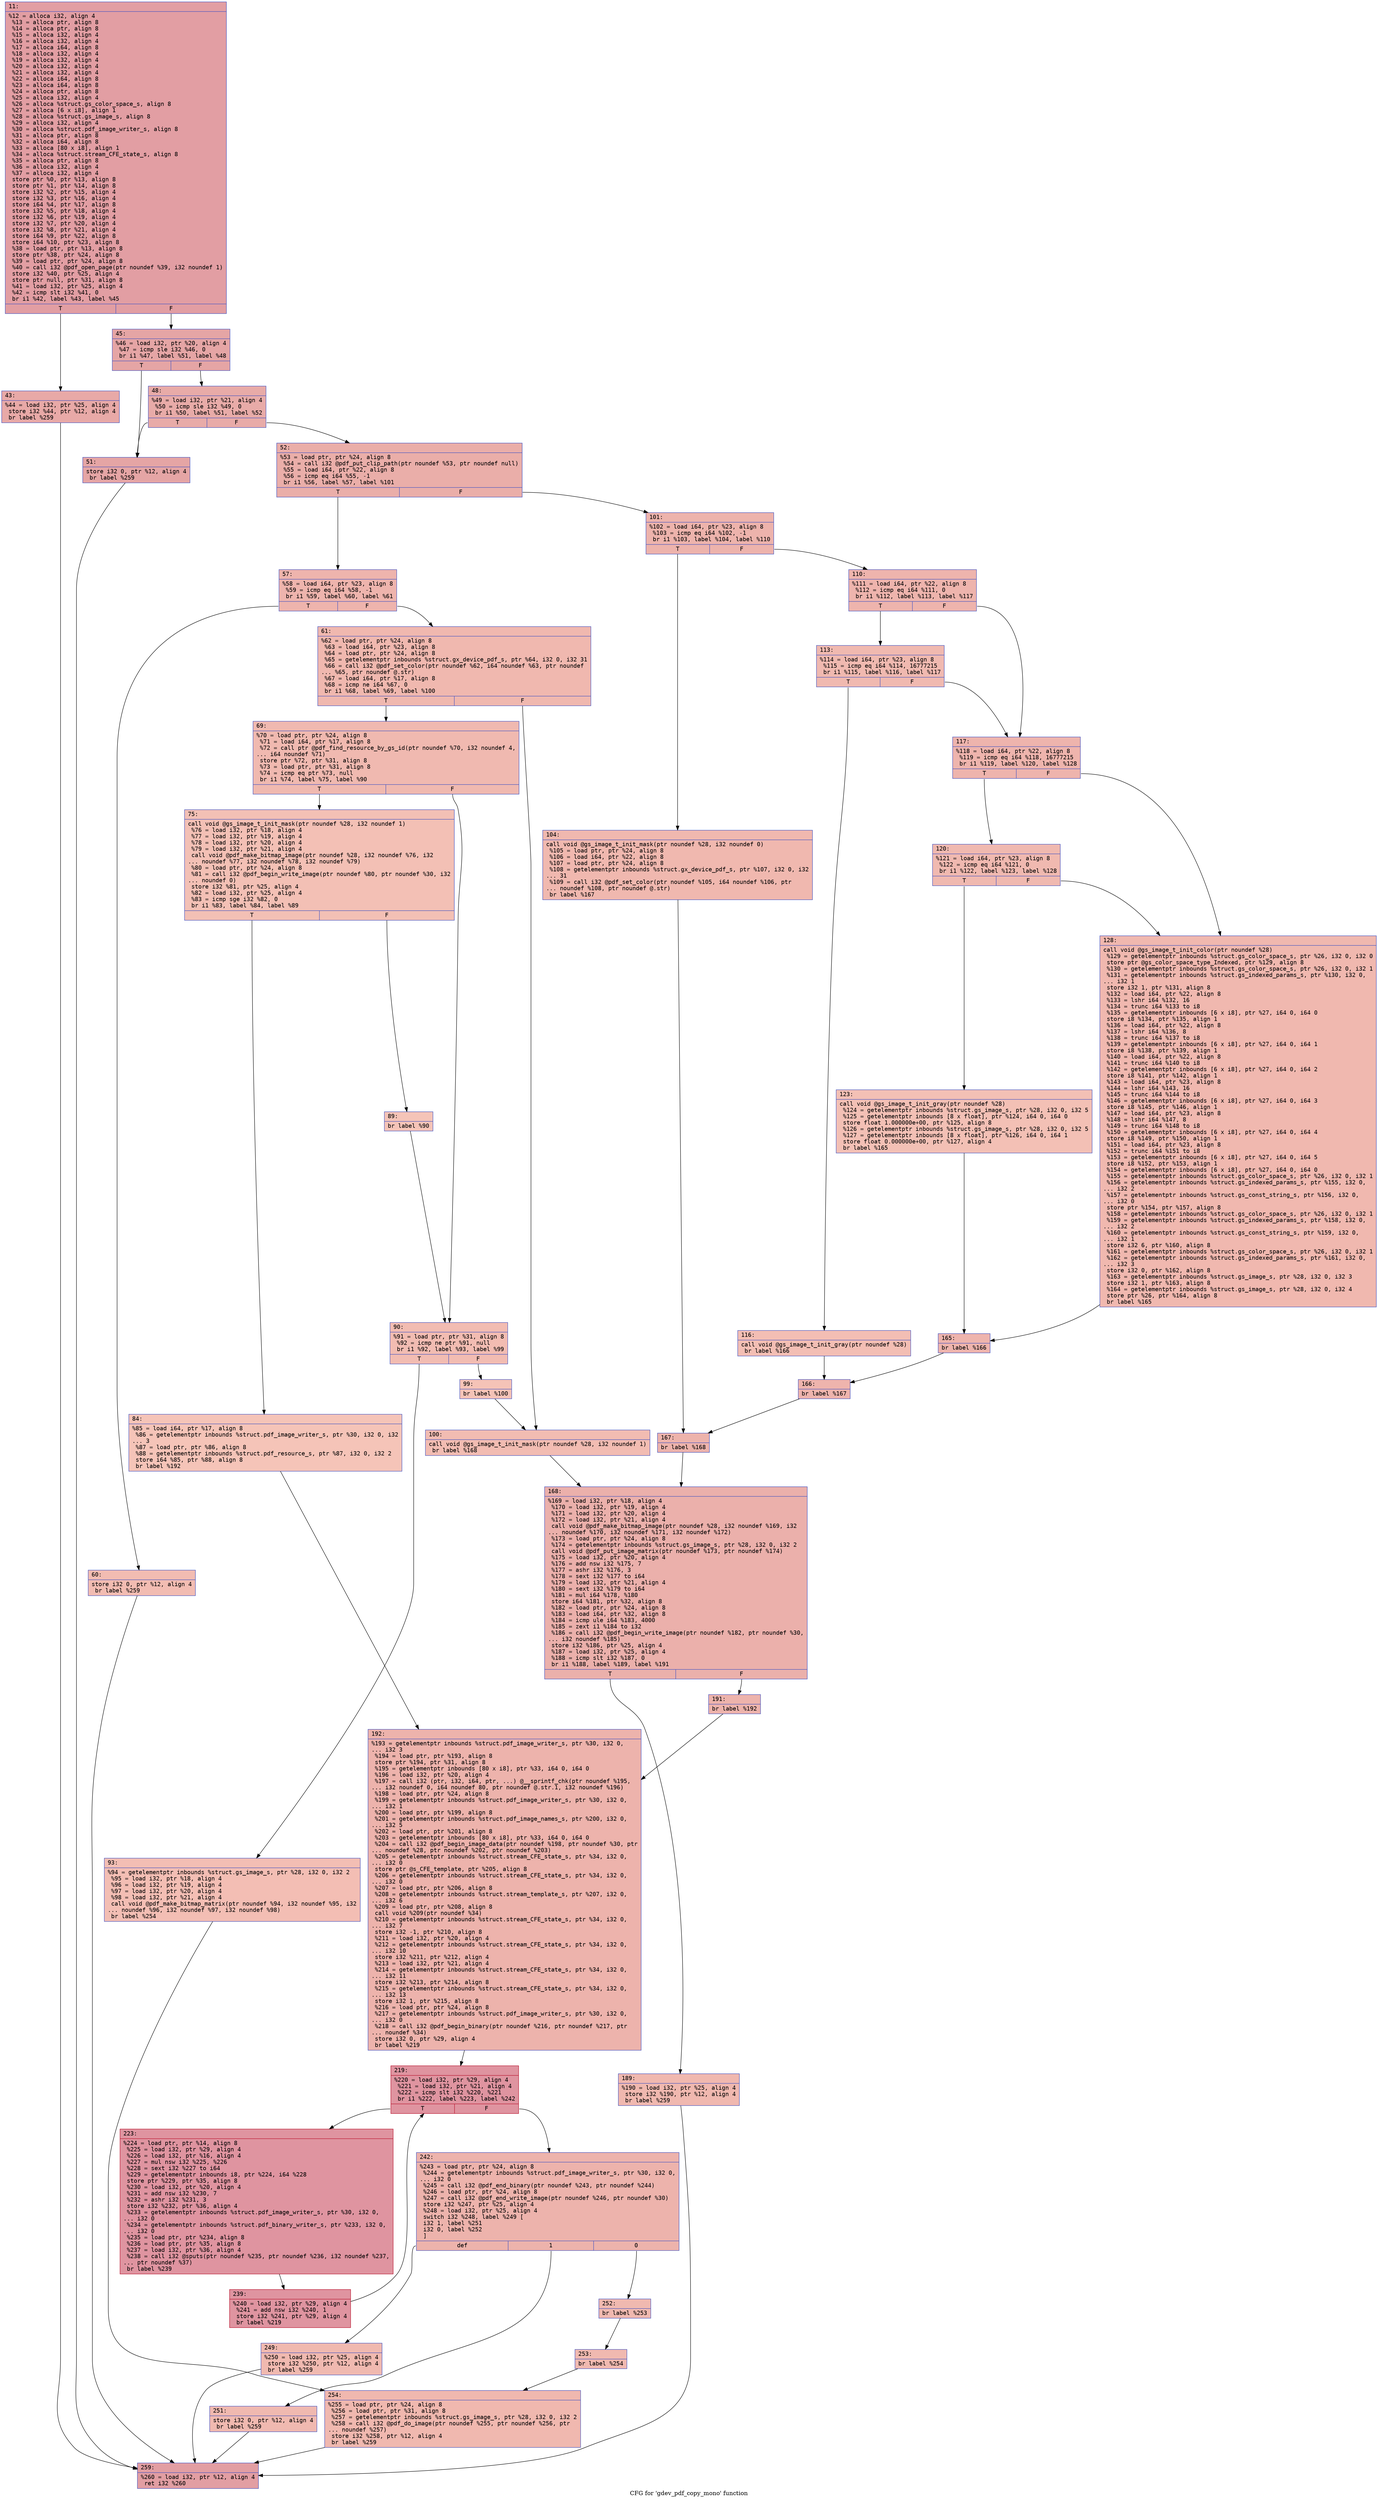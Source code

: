digraph "CFG for 'gdev_pdf_copy_mono' function" {
	label="CFG for 'gdev_pdf_copy_mono' function";

	Node0x6000030323a0 [shape=record,color="#3d50c3ff", style=filled, fillcolor="#be242e70" fontname="Courier",label="{11:\l|  %12 = alloca i32, align 4\l  %13 = alloca ptr, align 8\l  %14 = alloca ptr, align 8\l  %15 = alloca i32, align 4\l  %16 = alloca i32, align 4\l  %17 = alloca i64, align 8\l  %18 = alloca i32, align 4\l  %19 = alloca i32, align 4\l  %20 = alloca i32, align 4\l  %21 = alloca i32, align 4\l  %22 = alloca i64, align 8\l  %23 = alloca i64, align 8\l  %24 = alloca ptr, align 8\l  %25 = alloca i32, align 4\l  %26 = alloca %struct.gs_color_space_s, align 8\l  %27 = alloca [6 x i8], align 1\l  %28 = alloca %struct.gs_image_s, align 8\l  %29 = alloca i32, align 4\l  %30 = alloca %struct.pdf_image_writer_s, align 8\l  %31 = alloca ptr, align 8\l  %32 = alloca i64, align 8\l  %33 = alloca [80 x i8], align 1\l  %34 = alloca %struct.stream_CFE_state_s, align 8\l  %35 = alloca ptr, align 8\l  %36 = alloca i32, align 4\l  %37 = alloca i32, align 4\l  store ptr %0, ptr %13, align 8\l  store ptr %1, ptr %14, align 8\l  store i32 %2, ptr %15, align 4\l  store i32 %3, ptr %16, align 4\l  store i64 %4, ptr %17, align 8\l  store i32 %5, ptr %18, align 4\l  store i32 %6, ptr %19, align 4\l  store i32 %7, ptr %20, align 4\l  store i32 %8, ptr %21, align 4\l  store i64 %9, ptr %22, align 8\l  store i64 %10, ptr %23, align 8\l  %38 = load ptr, ptr %13, align 8\l  store ptr %38, ptr %24, align 8\l  %39 = load ptr, ptr %24, align 8\l  %40 = call i32 @pdf_open_page(ptr noundef %39, i32 noundef 1)\l  store i32 %40, ptr %25, align 4\l  store ptr null, ptr %31, align 8\l  %41 = load i32, ptr %25, align 4\l  %42 = icmp slt i32 %41, 0\l  br i1 %42, label %43, label %45\l|{<s0>T|<s1>F}}"];
	Node0x6000030323a0:s0 -> Node0x6000030323f0[tooltip="11 -> 43\nProbability 37.50%" ];
	Node0x6000030323a0:s1 -> Node0x600003032440[tooltip="11 -> 45\nProbability 62.50%" ];
	Node0x6000030323f0 [shape=record,color="#3d50c3ff", style=filled, fillcolor="#ca3b3770" fontname="Courier",label="{43:\l|  %44 = load i32, ptr %25, align 4\l  store i32 %44, ptr %12, align 4\l  br label %259\l}"];
	Node0x6000030323f0 -> Node0x6000030330c0[tooltip="43 -> 259\nProbability 100.00%" ];
	Node0x600003032440 [shape=record,color="#3d50c3ff", style=filled, fillcolor="#c5333470" fontname="Courier",label="{45:\l|  %46 = load i32, ptr %20, align 4\l  %47 = icmp sle i32 %46, 0\l  br i1 %47, label %51, label %48\l|{<s0>T|<s1>F}}"];
	Node0x600003032440:s0 -> Node0x6000030324e0[tooltip="45 -> 51\nProbability 50.00%" ];
	Node0x600003032440:s1 -> Node0x600003032490[tooltip="45 -> 48\nProbability 50.00%" ];
	Node0x600003032490 [shape=record,color="#3d50c3ff", style=filled, fillcolor="#cc403a70" fontname="Courier",label="{48:\l|  %49 = load i32, ptr %21, align 4\l  %50 = icmp sle i32 %49, 0\l  br i1 %50, label %51, label %52\l|{<s0>T|<s1>F}}"];
	Node0x600003032490:s0 -> Node0x6000030324e0[tooltip="48 -> 51\nProbability 50.00%" ];
	Node0x600003032490:s1 -> Node0x600003032530[tooltip="48 -> 52\nProbability 50.00%" ];
	Node0x6000030324e0 [shape=record,color="#3d50c3ff", style=filled, fillcolor="#c5333470" fontname="Courier",label="{51:\l|  store i32 0, ptr %12, align 4\l  br label %259\l}"];
	Node0x6000030324e0 -> Node0x6000030330c0[tooltip="51 -> 259\nProbability 100.00%" ];
	Node0x600003032530 [shape=record,color="#3d50c3ff", style=filled, fillcolor="#d0473d70" fontname="Courier",label="{52:\l|  %53 = load ptr, ptr %24, align 8\l  %54 = call i32 @pdf_put_clip_path(ptr noundef %53, ptr noundef null)\l  %55 = load i64, ptr %22, align 8\l  %56 = icmp eq i64 %55, -1\l  br i1 %56, label %57, label %101\l|{<s0>T|<s1>F}}"];
	Node0x600003032530:s0 -> Node0x600003032580[tooltip="52 -> 57\nProbability 37.50%" ];
	Node0x600003032530:s1 -> Node0x6000030328f0[tooltip="52 -> 101\nProbability 62.50%" ];
	Node0x600003032580 [shape=record,color="#3d50c3ff", style=filled, fillcolor="#d8564670" fontname="Courier",label="{57:\l|  %58 = load i64, ptr %23, align 8\l  %59 = icmp eq i64 %58, -1\l  br i1 %59, label %60, label %61\l|{<s0>T|<s1>F}}"];
	Node0x600003032580:s0 -> Node0x6000030325d0[tooltip="57 -> 60\nProbability 37.50%" ];
	Node0x600003032580:s1 -> Node0x600003032620[tooltip="57 -> 61\nProbability 62.50%" ];
	Node0x6000030325d0 [shape=record,color="#3d50c3ff", style=filled, fillcolor="#e1675170" fontname="Courier",label="{60:\l|  store i32 0, ptr %12, align 4\l  br label %259\l}"];
	Node0x6000030325d0 -> Node0x6000030330c0[tooltip="60 -> 259\nProbability 100.00%" ];
	Node0x600003032620 [shape=record,color="#3d50c3ff", style=filled, fillcolor="#dc5d4a70" fontname="Courier",label="{61:\l|  %62 = load ptr, ptr %24, align 8\l  %63 = load i64, ptr %23, align 8\l  %64 = load ptr, ptr %24, align 8\l  %65 = getelementptr inbounds %struct.gx_device_pdf_s, ptr %64, i32 0, i32 31\l  %66 = call i32 @pdf_set_color(ptr noundef %62, i64 noundef %63, ptr noundef\l... %65, ptr noundef @.str)\l  %67 = load i64, ptr %17, align 8\l  %68 = icmp ne i64 %67, 0\l  br i1 %68, label %69, label %100\l|{<s0>T|<s1>F}}"];
	Node0x600003032620:s0 -> Node0x600003032670[tooltip="61 -> 69\nProbability 62.50%" ];
	Node0x600003032620:s1 -> Node0x6000030328a0[tooltip="61 -> 100\nProbability 37.50%" ];
	Node0x600003032670 [shape=record,color="#3d50c3ff", style=filled, fillcolor="#de614d70" fontname="Courier",label="{69:\l|  %70 = load ptr, ptr %24, align 8\l  %71 = load i64, ptr %17, align 8\l  %72 = call ptr @pdf_find_resource_by_gs_id(ptr noundef %70, i32 noundef 4,\l... i64 noundef %71)\l  store ptr %72, ptr %31, align 8\l  %73 = load ptr, ptr %31, align 8\l  %74 = icmp eq ptr %73, null\l  br i1 %74, label %75, label %90\l|{<s0>T|<s1>F}}"];
	Node0x600003032670:s0 -> Node0x6000030326c0[tooltip="69 -> 75\nProbability 37.50%" ];
	Node0x600003032670:s1 -> Node0x6000030327b0[tooltip="69 -> 90\nProbability 62.50%" ];
	Node0x6000030326c0 [shape=record,color="#3d50c3ff", style=filled, fillcolor="#e5705870" fontname="Courier",label="{75:\l|  call void @gs_image_t_init_mask(ptr noundef %28, i32 noundef 1)\l  %76 = load i32, ptr %18, align 4\l  %77 = load i32, ptr %19, align 4\l  %78 = load i32, ptr %20, align 4\l  %79 = load i32, ptr %21, align 4\l  call void @pdf_make_bitmap_image(ptr noundef %28, i32 noundef %76, i32\l... noundef %77, i32 noundef %78, i32 noundef %79)\l  %80 = load ptr, ptr %24, align 8\l  %81 = call i32 @pdf_begin_write_image(ptr noundef %80, ptr noundef %30, i32\l... noundef 0)\l  store i32 %81, ptr %25, align 4\l  %82 = load i32, ptr %25, align 4\l  %83 = icmp sge i32 %82, 0\l  br i1 %83, label %84, label %89\l|{<s0>T|<s1>F}}"];
	Node0x6000030326c0:s0 -> Node0x600003032710[tooltip="75 -> 84\nProbability 50.00%" ];
	Node0x6000030326c0:s1 -> Node0x600003032760[tooltip="75 -> 89\nProbability 50.00%" ];
	Node0x600003032710 [shape=record,color="#3d50c3ff", style=filled, fillcolor="#e97a5f70" fontname="Courier",label="{84:\l|  %85 = load i64, ptr %17, align 8\l  %86 = getelementptr inbounds %struct.pdf_image_writer_s, ptr %30, i32 0, i32\l... 3\l  %87 = load ptr, ptr %86, align 8\l  %88 = getelementptr inbounds %struct.pdf_resource_s, ptr %87, i32 0, i32 2\l  store i64 %85, ptr %88, align 8\l  br label %192\l}"];
	Node0x600003032710 -> Node0x600003032da0[tooltip="84 -> 192\nProbability 100.00%" ];
	Node0x600003032760 [shape=record,color="#3d50c3ff", style=filled, fillcolor="#e97a5f70" fontname="Courier",label="{89:\l|  br label %90\l}"];
	Node0x600003032760 -> Node0x6000030327b0[tooltip="89 -> 90\nProbability 100.00%" ];
	Node0x6000030327b0 [shape=record,color="#3d50c3ff", style=filled, fillcolor="#e1675170" fontname="Courier",label="{90:\l|  %91 = load ptr, ptr %31, align 8\l  %92 = icmp ne ptr %91, null\l  br i1 %92, label %93, label %99\l|{<s0>T|<s1>F}}"];
	Node0x6000030327b0:s0 -> Node0x600003032800[tooltip="90 -> 93\nProbability 62.50%" ];
	Node0x6000030327b0:s1 -> Node0x600003032850[tooltip="90 -> 99\nProbability 37.50%" ];
	Node0x600003032800 [shape=record,color="#3d50c3ff", style=filled, fillcolor="#e36c5570" fontname="Courier",label="{93:\l|  %94 = getelementptr inbounds %struct.gs_image_s, ptr %28, i32 0, i32 2\l  %95 = load i32, ptr %18, align 4\l  %96 = load i32, ptr %19, align 4\l  %97 = load i32, ptr %20, align 4\l  %98 = load i32, ptr %21, align 4\l  call void @pdf_make_bitmap_matrix(ptr noundef %94, i32 noundef %95, i32\l... noundef %96, i32 noundef %97, i32 noundef %98)\l  br label %254\l}"];
	Node0x600003032800 -> Node0x600003033070[tooltip="93 -> 254\nProbability 100.00%" ];
	Node0x600003032850 [shape=record,color="#3d50c3ff", style=filled, fillcolor="#e8765c70" fontname="Courier",label="{99:\l|  br label %100\l}"];
	Node0x600003032850 -> Node0x6000030328a0[tooltip="99 -> 100\nProbability 100.00%" ];
	Node0x6000030328a0 [shape=record,color="#3d50c3ff", style=filled, fillcolor="#e1675170" fontname="Courier",label="{100:\l|  call void @gs_image_t_init_mask(ptr noundef %28, i32 noundef 1)\l  br label %168\l}"];
	Node0x6000030328a0 -> Node0x600003032cb0[tooltip="100 -> 168\nProbability 100.00%" ];
	Node0x6000030328f0 [shape=record,color="#3d50c3ff", style=filled, fillcolor="#d6524470" fontname="Courier",label="{101:\l|  %102 = load i64, ptr %23, align 8\l  %103 = icmp eq i64 %102, -1\l  br i1 %103, label %104, label %110\l|{<s0>T|<s1>F}}"];
	Node0x6000030328f0:s0 -> Node0x600003032940[tooltip="101 -> 104\nProbability 37.50%" ];
	Node0x6000030328f0:s1 -> Node0x600003032990[tooltip="101 -> 110\nProbability 62.50%" ];
	Node0x600003032940 [shape=record,color="#3d50c3ff", style=filled, fillcolor="#dc5d4a70" fontname="Courier",label="{104:\l|  call void @gs_image_t_init_mask(ptr noundef %28, i32 noundef 0)\l  %105 = load ptr, ptr %24, align 8\l  %106 = load i64, ptr %22, align 8\l  %107 = load ptr, ptr %24, align 8\l  %108 = getelementptr inbounds %struct.gx_device_pdf_s, ptr %107, i32 0, i32\l... 31\l  %109 = call i32 @pdf_set_color(ptr noundef %105, i64 noundef %106, ptr\l... noundef %108, ptr noundef @.str)\l  br label %167\l}"];
	Node0x600003032940 -> Node0x600003032c60[tooltip="104 -> 167\nProbability 100.00%" ];
	Node0x600003032990 [shape=record,color="#3d50c3ff", style=filled, fillcolor="#d8564670" fontname="Courier",label="{110:\l|  %111 = load i64, ptr %22, align 8\l  %112 = icmp eq i64 %111, 0\l  br i1 %112, label %113, label %117\l|{<s0>T|<s1>F}}"];
	Node0x600003032990:s0 -> Node0x6000030329e0[tooltip="110 -> 113\nProbability 37.50%" ];
	Node0x600003032990:s1 -> Node0x600003032a80[tooltip="110 -> 117\nProbability 62.50%" ];
	Node0x6000030329e0 [shape=record,color="#3d50c3ff", style=filled, fillcolor="#de614d70" fontname="Courier",label="{113:\l|  %114 = load i64, ptr %23, align 8\l  %115 = icmp eq i64 %114, 16777215\l  br i1 %115, label %116, label %117\l|{<s0>T|<s1>F}}"];
	Node0x6000030329e0:s0 -> Node0x600003032a30[tooltip="113 -> 116\nProbability 50.00%" ];
	Node0x6000030329e0:s1 -> Node0x600003032a80[tooltip="113 -> 117\nProbability 50.00%" ];
	Node0x600003032a30 [shape=record,color="#3d50c3ff", style=filled, fillcolor="#e36c5570" fontname="Courier",label="{116:\l|  call void @gs_image_t_init_gray(ptr noundef %28)\l  br label %166\l}"];
	Node0x600003032a30 -> Node0x600003032c10[tooltip="116 -> 166\nProbability 100.00%" ];
	Node0x600003032a80 [shape=record,color="#3d50c3ff", style=filled, fillcolor="#d8564670" fontname="Courier",label="{117:\l|  %118 = load i64, ptr %22, align 8\l  %119 = icmp eq i64 %118, 16777215\l  br i1 %119, label %120, label %128\l|{<s0>T|<s1>F}}"];
	Node0x600003032a80:s0 -> Node0x600003032ad0[tooltip="117 -> 120\nProbability 50.00%" ];
	Node0x600003032a80:s1 -> Node0x600003032b70[tooltip="117 -> 128\nProbability 50.00%" ];
	Node0x600003032ad0 [shape=record,color="#3d50c3ff", style=filled, fillcolor="#de614d70" fontname="Courier",label="{120:\l|  %121 = load i64, ptr %23, align 8\l  %122 = icmp eq i64 %121, 0\l  br i1 %122, label %123, label %128\l|{<s0>T|<s1>F}}"];
	Node0x600003032ad0:s0 -> Node0x600003032b20[tooltip="120 -> 123\nProbability 37.50%" ];
	Node0x600003032ad0:s1 -> Node0x600003032b70[tooltip="120 -> 128\nProbability 62.50%" ];
	Node0x600003032b20 [shape=record,color="#3d50c3ff", style=filled, fillcolor="#e5705870" fontname="Courier",label="{123:\l|  call void @gs_image_t_init_gray(ptr noundef %28)\l  %124 = getelementptr inbounds %struct.gs_image_s, ptr %28, i32 0, i32 5\l  %125 = getelementptr inbounds [8 x float], ptr %124, i64 0, i64 0\l  store float 1.000000e+00, ptr %125, align 8\l  %126 = getelementptr inbounds %struct.gs_image_s, ptr %28, i32 0, i32 5\l  %127 = getelementptr inbounds [8 x float], ptr %126, i64 0, i64 1\l  store float 0.000000e+00, ptr %127, align 4\l  br label %165\l}"];
	Node0x600003032b20 -> Node0x600003032bc0[tooltip="123 -> 165\nProbability 100.00%" ];
	Node0x600003032b70 [shape=record,color="#3d50c3ff", style=filled, fillcolor="#dc5d4a70" fontname="Courier",label="{128:\l|  call void @gs_image_t_init_color(ptr noundef %28)\l  %129 = getelementptr inbounds %struct.gs_color_space_s, ptr %26, i32 0, i32 0\l  store ptr @gs_color_space_type_Indexed, ptr %129, align 8\l  %130 = getelementptr inbounds %struct.gs_color_space_s, ptr %26, i32 0, i32 1\l  %131 = getelementptr inbounds %struct.gs_indexed_params_s, ptr %130, i32 0,\l... i32 1\l  store i32 1, ptr %131, align 8\l  %132 = load i64, ptr %22, align 8\l  %133 = lshr i64 %132, 16\l  %134 = trunc i64 %133 to i8\l  %135 = getelementptr inbounds [6 x i8], ptr %27, i64 0, i64 0\l  store i8 %134, ptr %135, align 1\l  %136 = load i64, ptr %22, align 8\l  %137 = lshr i64 %136, 8\l  %138 = trunc i64 %137 to i8\l  %139 = getelementptr inbounds [6 x i8], ptr %27, i64 0, i64 1\l  store i8 %138, ptr %139, align 1\l  %140 = load i64, ptr %22, align 8\l  %141 = trunc i64 %140 to i8\l  %142 = getelementptr inbounds [6 x i8], ptr %27, i64 0, i64 2\l  store i8 %141, ptr %142, align 1\l  %143 = load i64, ptr %23, align 8\l  %144 = lshr i64 %143, 16\l  %145 = trunc i64 %144 to i8\l  %146 = getelementptr inbounds [6 x i8], ptr %27, i64 0, i64 3\l  store i8 %145, ptr %146, align 1\l  %147 = load i64, ptr %23, align 8\l  %148 = lshr i64 %147, 8\l  %149 = trunc i64 %148 to i8\l  %150 = getelementptr inbounds [6 x i8], ptr %27, i64 0, i64 4\l  store i8 %149, ptr %150, align 1\l  %151 = load i64, ptr %23, align 8\l  %152 = trunc i64 %151 to i8\l  %153 = getelementptr inbounds [6 x i8], ptr %27, i64 0, i64 5\l  store i8 %152, ptr %153, align 1\l  %154 = getelementptr inbounds [6 x i8], ptr %27, i64 0, i64 0\l  %155 = getelementptr inbounds %struct.gs_color_space_s, ptr %26, i32 0, i32 1\l  %156 = getelementptr inbounds %struct.gs_indexed_params_s, ptr %155, i32 0,\l... i32 2\l  %157 = getelementptr inbounds %struct.gs_const_string_s, ptr %156, i32 0,\l... i32 0\l  store ptr %154, ptr %157, align 8\l  %158 = getelementptr inbounds %struct.gs_color_space_s, ptr %26, i32 0, i32 1\l  %159 = getelementptr inbounds %struct.gs_indexed_params_s, ptr %158, i32 0,\l... i32 2\l  %160 = getelementptr inbounds %struct.gs_const_string_s, ptr %159, i32 0,\l... i32 1\l  store i32 6, ptr %160, align 8\l  %161 = getelementptr inbounds %struct.gs_color_space_s, ptr %26, i32 0, i32 1\l  %162 = getelementptr inbounds %struct.gs_indexed_params_s, ptr %161, i32 0,\l... i32 3\l  store i32 0, ptr %162, align 8\l  %163 = getelementptr inbounds %struct.gs_image_s, ptr %28, i32 0, i32 3\l  store i32 1, ptr %163, align 8\l  %164 = getelementptr inbounds %struct.gs_image_s, ptr %28, i32 0, i32 4\l  store ptr %26, ptr %164, align 8\l  br label %165\l}"];
	Node0x600003032b70 -> Node0x600003032bc0[tooltip="128 -> 165\nProbability 100.00%" ];
	Node0x600003032bc0 [shape=record,color="#3d50c3ff", style=filled, fillcolor="#d8564670" fontname="Courier",label="{165:\l|  br label %166\l}"];
	Node0x600003032bc0 -> Node0x600003032c10[tooltip="165 -> 166\nProbability 100.00%" ];
	Node0x600003032c10 [shape=record,color="#3d50c3ff", style=filled, fillcolor="#d8564670" fontname="Courier",label="{166:\l|  br label %167\l}"];
	Node0x600003032c10 -> Node0x600003032c60[tooltip="166 -> 167\nProbability 100.00%" ];
	Node0x600003032c60 [shape=record,color="#3d50c3ff", style=filled, fillcolor="#d6524470" fontname="Courier",label="{167:\l|  br label %168\l}"];
	Node0x600003032c60 -> Node0x600003032cb0[tooltip="167 -> 168\nProbability 100.00%" ];
	Node0x600003032cb0 [shape=record,color="#3d50c3ff", style=filled, fillcolor="#d24b4070" fontname="Courier",label="{168:\l|  %169 = load i32, ptr %18, align 4\l  %170 = load i32, ptr %19, align 4\l  %171 = load i32, ptr %20, align 4\l  %172 = load i32, ptr %21, align 4\l  call void @pdf_make_bitmap_image(ptr noundef %28, i32 noundef %169, i32\l... noundef %170, i32 noundef %171, i32 noundef %172)\l  %173 = load ptr, ptr %24, align 8\l  %174 = getelementptr inbounds %struct.gs_image_s, ptr %28, i32 0, i32 2\l  call void @pdf_put_image_matrix(ptr noundef %173, ptr noundef %174)\l  %175 = load i32, ptr %20, align 4\l  %176 = add nsw i32 %175, 7\l  %177 = ashr i32 %176, 3\l  %178 = sext i32 %177 to i64\l  %179 = load i32, ptr %21, align 4\l  %180 = sext i32 %179 to i64\l  %181 = mul i64 %178, %180\l  store i64 %181, ptr %32, align 8\l  %182 = load ptr, ptr %24, align 8\l  %183 = load i64, ptr %32, align 8\l  %184 = icmp ule i64 %183, 4000\l  %185 = zext i1 %184 to i32\l  %186 = call i32 @pdf_begin_write_image(ptr noundef %182, ptr noundef %30,\l... i32 noundef %185)\l  store i32 %186, ptr %25, align 4\l  %187 = load i32, ptr %25, align 4\l  %188 = icmp slt i32 %187, 0\l  br i1 %188, label %189, label %191\l|{<s0>T|<s1>F}}"];
	Node0x600003032cb0:s0 -> Node0x600003032d00[tooltip="168 -> 189\nProbability 37.50%" ];
	Node0x600003032cb0:s1 -> Node0x600003032d50[tooltip="168 -> 191\nProbability 62.50%" ];
	Node0x600003032d00 [shape=record,color="#3d50c3ff", style=filled, fillcolor="#dc5d4a70" fontname="Courier",label="{189:\l|  %190 = load i32, ptr %25, align 4\l  store i32 %190, ptr %12, align 4\l  br label %259\l}"];
	Node0x600003032d00 -> Node0x6000030330c0[tooltip="189 -> 259\nProbability 100.00%" ];
	Node0x600003032d50 [shape=record,color="#3d50c3ff", style=filled, fillcolor="#d6524470" fontname="Courier",label="{191:\l|  br label %192\l}"];
	Node0x600003032d50 -> Node0x600003032da0[tooltip="191 -> 192\nProbability 100.00%" ];
	Node0x600003032da0 [shape=record,color="#3d50c3ff", style=filled, fillcolor="#d6524470" fontname="Courier",label="{192:\l|  %193 = getelementptr inbounds %struct.pdf_image_writer_s, ptr %30, i32 0,\l... i32 3\l  %194 = load ptr, ptr %193, align 8\l  store ptr %194, ptr %31, align 8\l  %195 = getelementptr inbounds [80 x i8], ptr %33, i64 0, i64 0\l  %196 = load i32, ptr %20, align 4\l  %197 = call i32 (ptr, i32, i64, ptr, ...) @__sprintf_chk(ptr noundef %195,\l... i32 noundef 0, i64 noundef 80, ptr noundef @.str.1, i32 noundef %196)\l  %198 = load ptr, ptr %24, align 8\l  %199 = getelementptr inbounds %struct.pdf_image_writer_s, ptr %30, i32 0,\l... i32 1\l  %200 = load ptr, ptr %199, align 8\l  %201 = getelementptr inbounds %struct.pdf_image_names_s, ptr %200, i32 0,\l... i32 5\l  %202 = load ptr, ptr %201, align 8\l  %203 = getelementptr inbounds [80 x i8], ptr %33, i64 0, i64 0\l  %204 = call i32 @pdf_begin_image_data(ptr noundef %198, ptr noundef %30, ptr\l... noundef %28, ptr noundef %202, ptr noundef %203)\l  %205 = getelementptr inbounds %struct.stream_CFE_state_s, ptr %34, i32 0,\l... i32 0\l  store ptr @s_CFE_template, ptr %205, align 8\l  %206 = getelementptr inbounds %struct.stream_CFE_state_s, ptr %34, i32 0,\l... i32 0\l  %207 = load ptr, ptr %206, align 8\l  %208 = getelementptr inbounds %struct.stream_template_s, ptr %207, i32 0,\l... i32 6\l  %209 = load ptr, ptr %208, align 8\l  call void %209(ptr noundef %34)\l  %210 = getelementptr inbounds %struct.stream_CFE_state_s, ptr %34, i32 0,\l... i32 7\l  store i32 -1, ptr %210, align 8\l  %211 = load i32, ptr %20, align 4\l  %212 = getelementptr inbounds %struct.stream_CFE_state_s, ptr %34, i32 0,\l... i32 10\l  store i32 %211, ptr %212, align 4\l  %213 = load i32, ptr %21, align 4\l  %214 = getelementptr inbounds %struct.stream_CFE_state_s, ptr %34, i32 0,\l... i32 11\l  store i32 %213, ptr %214, align 8\l  %215 = getelementptr inbounds %struct.stream_CFE_state_s, ptr %34, i32 0,\l... i32 13\l  store i32 1, ptr %215, align 8\l  %216 = load ptr, ptr %24, align 8\l  %217 = getelementptr inbounds %struct.pdf_image_writer_s, ptr %30, i32 0,\l... i32 0\l  %218 = call i32 @pdf_begin_binary(ptr noundef %216, ptr noundef %217, ptr\l... noundef %34)\l  store i32 0, ptr %29, align 4\l  br label %219\l}"];
	Node0x600003032da0 -> Node0x600003032df0[tooltip="192 -> 219\nProbability 100.00%" ];
	Node0x600003032df0 [shape=record,color="#b70d28ff", style=filled, fillcolor="#b70d2870" fontname="Courier",label="{219:\l|  %220 = load i32, ptr %29, align 4\l  %221 = load i32, ptr %21, align 4\l  %222 = icmp slt i32 %220, %221\l  br i1 %222, label %223, label %242\l|{<s0>T|<s1>F}}"];
	Node0x600003032df0:s0 -> Node0x600003032e40[tooltip="219 -> 223\nProbability 96.88%" ];
	Node0x600003032df0:s1 -> Node0x600003032ee0[tooltip="219 -> 242\nProbability 3.12%" ];
	Node0x600003032e40 [shape=record,color="#b70d28ff", style=filled, fillcolor="#b70d2870" fontname="Courier",label="{223:\l|  %224 = load ptr, ptr %14, align 8\l  %225 = load i32, ptr %29, align 4\l  %226 = load i32, ptr %16, align 4\l  %227 = mul nsw i32 %225, %226\l  %228 = sext i32 %227 to i64\l  %229 = getelementptr inbounds i8, ptr %224, i64 %228\l  store ptr %229, ptr %35, align 8\l  %230 = load i32, ptr %20, align 4\l  %231 = add nsw i32 %230, 7\l  %232 = ashr i32 %231, 3\l  store i32 %232, ptr %36, align 4\l  %233 = getelementptr inbounds %struct.pdf_image_writer_s, ptr %30, i32 0,\l... i32 0\l  %234 = getelementptr inbounds %struct.pdf_binary_writer_s, ptr %233, i32 0,\l... i32 0\l  %235 = load ptr, ptr %234, align 8\l  %236 = load ptr, ptr %35, align 8\l  %237 = load i32, ptr %36, align 4\l  %238 = call i32 @sputs(ptr noundef %235, ptr noundef %236, i32 noundef %237,\l... ptr noundef %37)\l  br label %239\l}"];
	Node0x600003032e40 -> Node0x600003032e90[tooltip="223 -> 239\nProbability 100.00%" ];
	Node0x600003032e90 [shape=record,color="#b70d28ff", style=filled, fillcolor="#b70d2870" fontname="Courier",label="{239:\l|  %240 = load i32, ptr %29, align 4\l  %241 = add nsw i32 %240, 1\l  store i32 %241, ptr %29, align 4\l  br label %219\l}"];
	Node0x600003032e90 -> Node0x600003032df0[tooltip="239 -> 219\nProbability 100.00%" ];
	Node0x600003032ee0 [shape=record,color="#3d50c3ff", style=filled, fillcolor="#d6524470" fontname="Courier",label="{242:\l|  %243 = load ptr, ptr %24, align 8\l  %244 = getelementptr inbounds %struct.pdf_image_writer_s, ptr %30, i32 0,\l... i32 0\l  %245 = call i32 @pdf_end_binary(ptr noundef %243, ptr noundef %244)\l  %246 = load ptr, ptr %24, align 8\l  %247 = call i32 @pdf_end_write_image(ptr noundef %246, ptr noundef %30)\l  store i32 %247, ptr %25, align 4\l  %248 = load i32, ptr %25, align 4\l  switch i32 %248, label %249 [\l    i32 1, label %251\l    i32 0, label %252\l  ]\l|{<s0>def|<s1>1|<s2>0}}"];
	Node0x600003032ee0:s0 -> Node0x600003032f30[tooltip="242 -> 249\nProbability 33.33%" ];
	Node0x600003032ee0:s1 -> Node0x600003032f80[tooltip="242 -> 251\nProbability 33.33%" ];
	Node0x600003032ee0:s2 -> Node0x600003032fd0[tooltip="242 -> 252\nProbability 33.33%" ];
	Node0x600003032f30 [shape=record,color="#3d50c3ff", style=filled, fillcolor="#de614d70" fontname="Courier",label="{249:\l|  %250 = load i32, ptr %25, align 4\l  store i32 %250, ptr %12, align 4\l  br label %259\l}"];
	Node0x600003032f30 -> Node0x6000030330c0[tooltip="249 -> 259\nProbability 100.00%" ];
	Node0x600003032f80 [shape=record,color="#3d50c3ff", style=filled, fillcolor="#de614d70" fontname="Courier",label="{251:\l|  store i32 0, ptr %12, align 4\l  br label %259\l}"];
	Node0x600003032f80 -> Node0x6000030330c0[tooltip="251 -> 259\nProbability 100.00%" ];
	Node0x600003032fd0 [shape=record,color="#3d50c3ff", style=filled, fillcolor="#de614d70" fontname="Courier",label="{252:\l|  br label %253\l}"];
	Node0x600003032fd0 -> Node0x600003033020[tooltip="252 -> 253\nProbability 100.00%" ];
	Node0x600003033020 [shape=record,color="#3d50c3ff", style=filled, fillcolor="#de614d70" fontname="Courier",label="{253:\l|  br label %254\l}"];
	Node0x600003033020 -> Node0x600003033070[tooltip="253 -> 254\nProbability 100.00%" ];
	Node0x600003033070 [shape=record,color="#3d50c3ff", style=filled, fillcolor="#dc5d4a70" fontname="Courier",label="{254:\l|  %255 = load ptr, ptr %24, align 8\l  %256 = load ptr, ptr %31, align 8\l  %257 = getelementptr inbounds %struct.gs_image_s, ptr %28, i32 0, i32 2\l  %258 = call i32 @pdf_do_image(ptr noundef %255, ptr noundef %256, ptr\l... noundef %257)\l  store i32 %258, ptr %12, align 4\l  br label %259\l}"];
	Node0x600003033070 -> Node0x6000030330c0[tooltip="254 -> 259\nProbability 100.00%" ];
	Node0x6000030330c0 [shape=record,color="#3d50c3ff", style=filled, fillcolor="#be242e70" fontname="Courier",label="{259:\l|  %260 = load i32, ptr %12, align 4\l  ret i32 %260\l}"];
}
